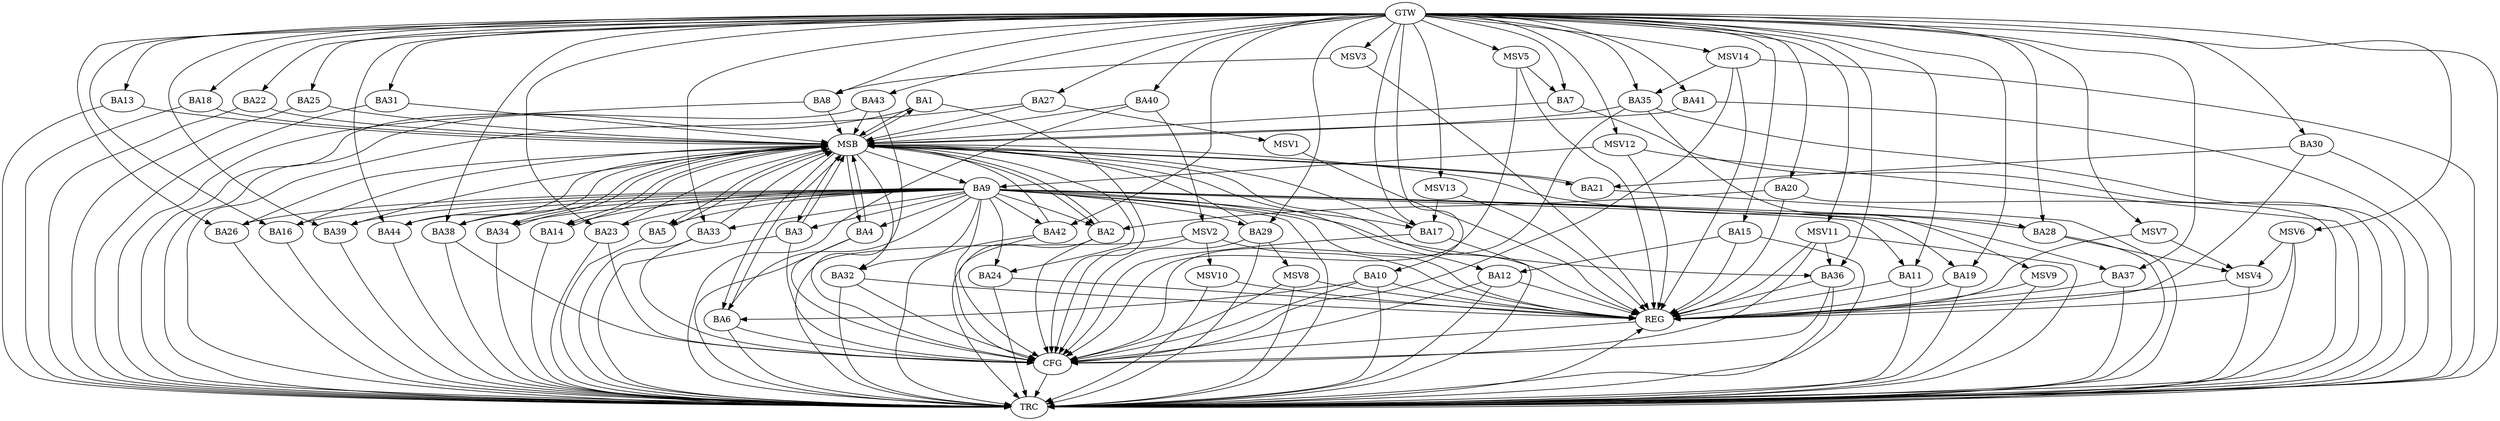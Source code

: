 strict digraph G {
  BA1 [ label="BA1" ];
  BA2 [ label="BA2" ];
  BA3 [ label="BA3" ];
  BA4 [ label="BA4" ];
  BA5 [ label="BA5" ];
  BA6 [ label="BA6" ];
  BA7 [ label="BA7" ];
  BA8 [ label="BA8" ];
  BA9 [ label="BA9" ];
  BA10 [ label="BA10" ];
  BA11 [ label="BA11" ];
  BA12 [ label="BA12" ];
  BA13 [ label="BA13" ];
  BA14 [ label="BA14" ];
  BA15 [ label="BA15" ];
  BA16 [ label="BA16" ];
  BA17 [ label="BA17" ];
  BA18 [ label="BA18" ];
  BA19 [ label="BA19" ];
  BA20 [ label="BA20" ];
  BA21 [ label="BA21" ];
  BA22 [ label="BA22" ];
  BA23 [ label="BA23" ];
  BA24 [ label="BA24" ];
  BA25 [ label="BA25" ];
  BA26 [ label="BA26" ];
  BA27 [ label="BA27" ];
  BA28 [ label="BA28" ];
  BA29 [ label="BA29" ];
  BA30 [ label="BA30" ];
  BA31 [ label="BA31" ];
  BA32 [ label="BA32" ];
  BA33 [ label="BA33" ];
  BA34 [ label="BA34" ];
  BA35 [ label="BA35" ];
  BA36 [ label="BA36" ];
  BA37 [ label="BA37" ];
  BA38 [ label="BA38" ];
  BA39 [ label="BA39" ];
  BA40 [ label="BA40" ];
  BA41 [ label="BA41" ];
  BA42 [ label="BA42" ];
  BA43 [ label="BA43" ];
  BA44 [ label="BA44" ];
  GTW [ label="GTW" ];
  REG [ label="REG" ];
  MSB [ label="MSB" ];
  CFG [ label="CFG" ];
  TRC [ label="TRC" ];
  MSV1 [ label="MSV1" ];
  MSV2 [ label="MSV2" ];
  MSV3 [ label="MSV3" ];
  MSV4 [ label="MSV4" ];
  MSV5 [ label="MSV5" ];
  MSV6 [ label="MSV6" ];
  MSV7 [ label="MSV7" ];
  MSV8 [ label="MSV8" ];
  MSV9 [ label="MSV9" ];
  MSV10 [ label="MSV10" ];
  MSV11 [ label="MSV11" ];
  MSV12 [ label="MSV12" ];
  MSV13 [ label="MSV13" ];
  MSV14 [ label="MSV14" ];
  BA9 -> BA2;
  BA10 -> BA6;
  BA15 -> BA12;
  BA20 -> BA2;
  BA30 -> BA21;
  GTW -> BA7;
  GTW -> BA8;
  GTW -> BA10;
  GTW -> BA11;
  GTW -> BA13;
  GTW -> BA15;
  GTW -> BA16;
  GTW -> BA17;
  GTW -> BA18;
  GTW -> BA19;
  GTW -> BA20;
  GTW -> BA22;
  GTW -> BA23;
  GTW -> BA25;
  GTW -> BA26;
  GTW -> BA27;
  GTW -> BA28;
  GTW -> BA29;
  GTW -> BA30;
  GTW -> BA31;
  GTW -> BA33;
  GTW -> BA35;
  GTW -> BA36;
  GTW -> BA37;
  GTW -> BA38;
  GTW -> BA39;
  GTW -> BA40;
  GTW -> BA41;
  GTW -> BA42;
  GTW -> BA43;
  GTW -> BA44;
  BA9 -> REG;
  BA10 -> REG;
  BA11 -> REG;
  BA12 -> REG;
  BA15 -> REG;
  BA19 -> REG;
  BA20 -> REG;
  BA24 -> REG;
  BA30 -> REG;
  BA32 -> REG;
  BA36 -> REG;
  BA37 -> REG;
  BA1 -> MSB;
  MSB -> BA2;
  MSB -> REG;
  BA2 -> MSB;
  MSB -> BA1;
  BA3 -> MSB;
  BA4 -> MSB;
  MSB -> BA3;
  BA5 -> MSB;
  BA6 -> MSB;
  BA7 -> MSB;
  MSB -> BA4;
  BA8 -> MSB;
  BA13 -> MSB;
  MSB -> BA12;
  BA14 -> MSB;
  MSB -> BA5;
  BA16 -> MSB;
  BA17 -> MSB;
  BA18 -> MSB;
  BA21 -> MSB;
  BA22 -> MSB;
  BA23 -> MSB;
  MSB -> BA6;
  BA25 -> MSB;
  MSB -> BA24;
  BA26 -> MSB;
  BA27 -> MSB;
  BA28 -> MSB;
  MSB -> BA21;
  BA29 -> MSB;
  BA31 -> MSB;
  BA33 -> MSB;
  BA34 -> MSB;
  BA35 -> MSB;
  MSB -> BA34;
  BA38 -> MSB;
  MSB -> BA32;
  BA39 -> MSB;
  BA40 -> MSB;
  MSB -> BA9;
  BA41 -> MSB;
  BA42 -> MSB;
  BA43 -> MSB;
  MSB -> BA14;
  BA44 -> MSB;
  BA42 -> CFG;
  BA2 -> CFG;
  BA1 -> CFG;
  BA33 -> CFG;
  BA3 -> CFG;
  BA6 -> CFG;
  BA38 -> CFG;
  BA12 -> CFG;
  BA10 -> CFG;
  BA43 -> CFG;
  BA23 -> CFG;
  BA35 -> CFG;
  BA32 -> CFG;
  BA9 -> CFG;
  BA29 -> CFG;
  BA36 -> CFG;
  BA17 -> CFG;
  BA4 -> CFG;
  REG -> CFG;
  BA1 -> TRC;
  BA2 -> TRC;
  BA3 -> TRC;
  BA4 -> TRC;
  BA5 -> TRC;
  BA6 -> TRC;
  BA7 -> TRC;
  BA8 -> TRC;
  BA9 -> TRC;
  BA10 -> TRC;
  BA11 -> TRC;
  BA12 -> TRC;
  BA13 -> TRC;
  BA14 -> TRC;
  BA15 -> TRC;
  BA16 -> TRC;
  BA17 -> TRC;
  BA18 -> TRC;
  BA19 -> TRC;
  BA20 -> TRC;
  BA21 -> TRC;
  BA22 -> TRC;
  BA23 -> TRC;
  BA24 -> TRC;
  BA25 -> TRC;
  BA26 -> TRC;
  BA27 -> TRC;
  BA28 -> TRC;
  BA29 -> TRC;
  BA30 -> TRC;
  BA31 -> TRC;
  BA32 -> TRC;
  BA33 -> TRC;
  BA34 -> TRC;
  BA35 -> TRC;
  BA36 -> TRC;
  BA37 -> TRC;
  BA38 -> TRC;
  BA39 -> TRC;
  BA40 -> TRC;
  BA41 -> TRC;
  BA42 -> TRC;
  BA43 -> TRC;
  BA44 -> TRC;
  GTW -> TRC;
  CFG -> TRC;
  TRC -> REG;
  BA9 -> BA37;
  BA9 -> BA44;
  BA9 -> BA14;
  BA9 -> BA33;
  BA9 -> BA36;
  BA9 -> BA4;
  BA9 -> BA39;
  BA9 -> BA17;
  BA9 -> BA3;
  BA9 -> BA24;
  BA9 -> BA28;
  BA9 -> BA26;
  BA9 -> BA5;
  BA9 -> BA16;
  BA9 -> BA6;
  BA9 -> BA42;
  BA9 -> BA32;
  BA9 -> BA34;
  BA9 -> BA38;
  BA9 -> BA19;
  BA9 -> BA29;
  BA9 -> BA11;
  BA9 -> BA23;
  BA27 -> MSV1;
  MSV1 -> REG;
  BA40 -> MSV2;
  MSV2 -> REG;
  MSV2 -> TRC;
  MSV2 -> CFG;
  MSV3 -> BA8;
  GTW -> MSV3;
  MSV3 -> REG;
  BA28 -> MSV4;
  MSV4 -> REG;
  MSV4 -> TRC;
  MSV5 -> BA7;
  GTW -> MSV5;
  MSV5 -> REG;
  MSV5 -> CFG;
  MSV6 -> MSV4;
  GTW -> MSV6;
  MSV6 -> REG;
  MSV6 -> TRC;
  MSV7 -> MSV4;
  GTW -> MSV7;
  MSV7 -> REG;
  BA29 -> MSV8;
  MSV8 -> REG;
  MSV8 -> TRC;
  MSV8 -> CFG;
  BA35 -> MSV9;
  MSV9 -> REG;
  MSV9 -> TRC;
  MSV2 -> MSV10;
  MSV10 -> REG;
  MSV10 -> TRC;
  MSV11 -> BA36;
  GTW -> MSV11;
  MSV11 -> REG;
  MSV11 -> TRC;
  MSV11 -> CFG;
  MSV12 -> BA9;
  GTW -> MSV12;
  MSV12 -> REG;
  MSV12 -> TRC;
  MSV13 -> BA17;
  GTW -> MSV13;
  MSV13 -> REG;
  MSV14 -> BA35;
  GTW -> MSV14;
  MSV14 -> REG;
  MSV14 -> TRC;
  MSV14 -> CFG;
}
